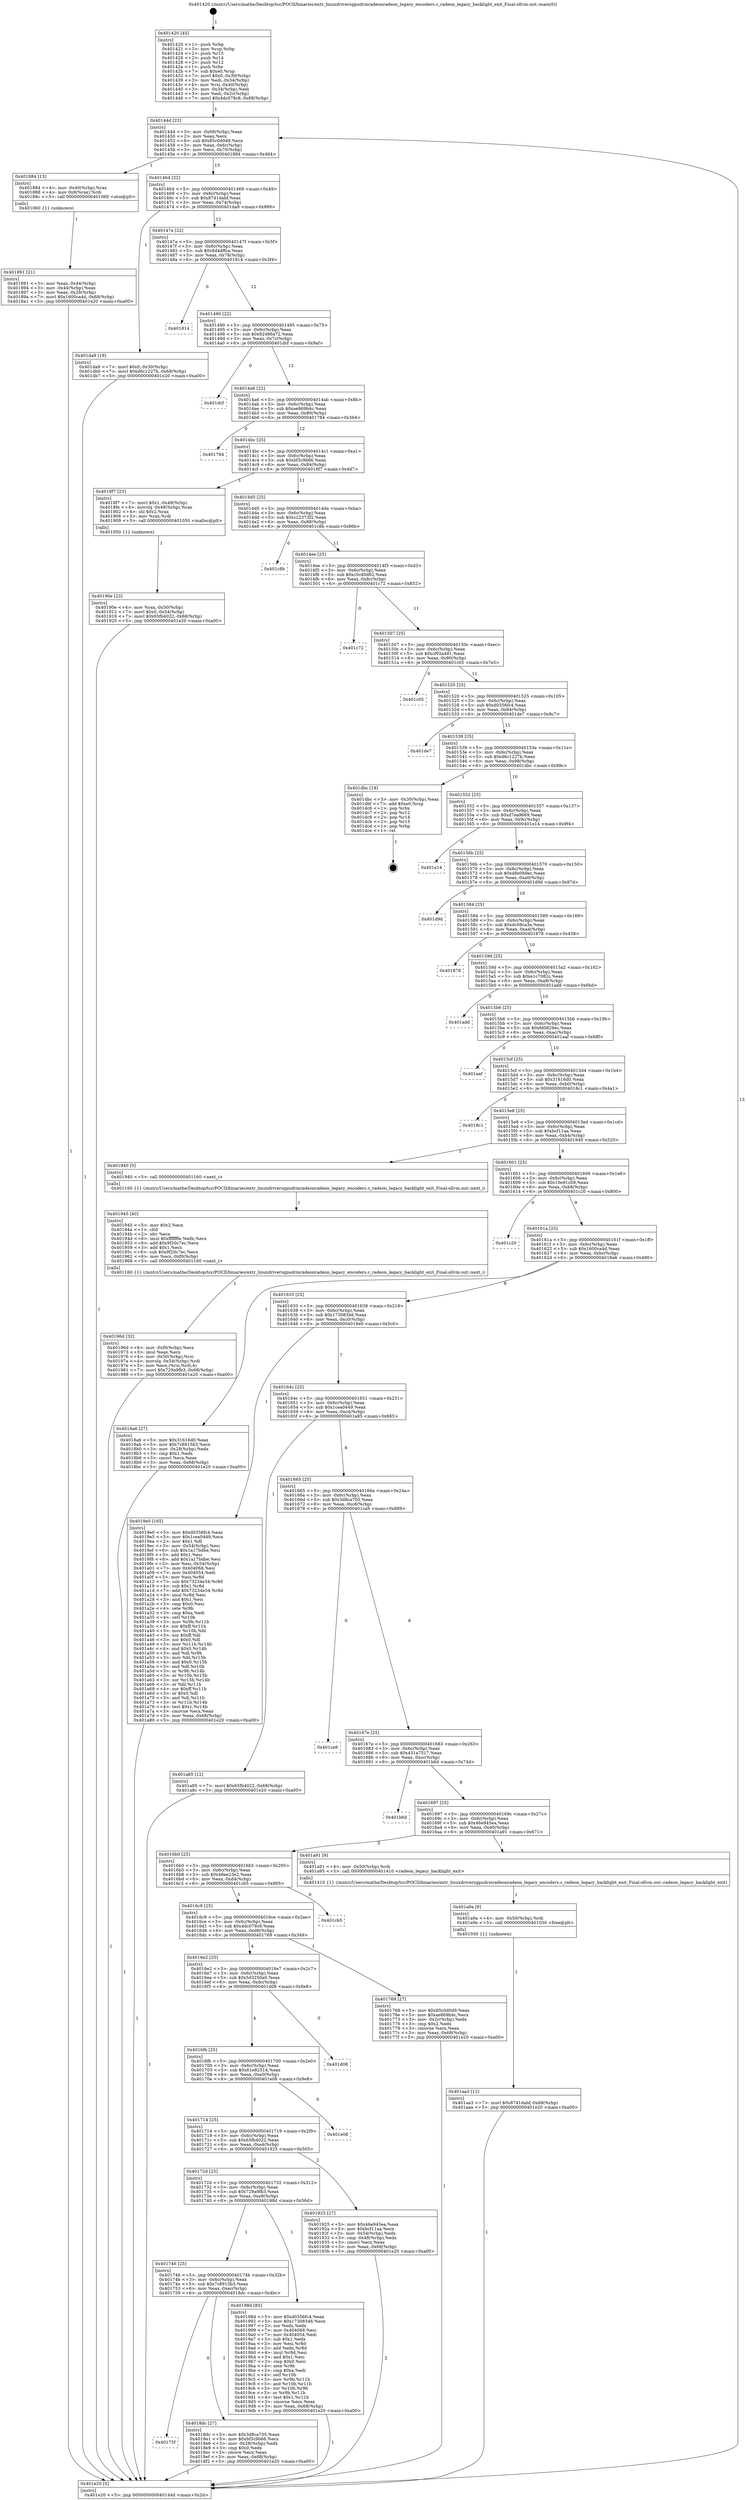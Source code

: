 digraph "0x401420" {
  label = "0x401420 (/mnt/c/Users/mathe/Desktop/tcc/POCII/binaries/extr_linuxdriversgpudrmradeonradeon_legacy_encoders.c_radeon_legacy_backlight_exit_Final-ollvm.out::main(0))"
  labelloc = "t"
  node[shape=record]

  Entry [label="",width=0.3,height=0.3,shape=circle,fillcolor=black,style=filled]
  "0x40144d" [label="{
     0x40144d [23]\l
     | [instrs]\l
     &nbsp;&nbsp;0x40144d \<+3\>: mov -0x68(%rbp),%eax\l
     &nbsp;&nbsp;0x401450 \<+2\>: mov %eax,%ecx\l
     &nbsp;&nbsp;0x401452 \<+6\>: sub $0x85c0d0d9,%ecx\l
     &nbsp;&nbsp;0x401458 \<+3\>: mov %eax,-0x6c(%rbp)\l
     &nbsp;&nbsp;0x40145b \<+3\>: mov %ecx,-0x70(%rbp)\l
     &nbsp;&nbsp;0x40145e \<+6\>: je 0000000000401884 \<main+0x464\>\l
  }"]
  "0x401884" [label="{
     0x401884 [13]\l
     | [instrs]\l
     &nbsp;&nbsp;0x401884 \<+4\>: mov -0x40(%rbp),%rax\l
     &nbsp;&nbsp;0x401888 \<+4\>: mov 0x8(%rax),%rdi\l
     &nbsp;&nbsp;0x40188c \<+5\>: call 0000000000401060 \<atoi@plt\>\l
     | [calls]\l
     &nbsp;&nbsp;0x401060 \{1\} (unknown)\l
  }"]
  "0x401464" [label="{
     0x401464 [22]\l
     | [instrs]\l
     &nbsp;&nbsp;0x401464 \<+5\>: jmp 0000000000401469 \<main+0x49\>\l
     &nbsp;&nbsp;0x401469 \<+3\>: mov -0x6c(%rbp),%eax\l
     &nbsp;&nbsp;0x40146c \<+5\>: sub $0x8741dabf,%eax\l
     &nbsp;&nbsp;0x401471 \<+3\>: mov %eax,-0x74(%rbp)\l
     &nbsp;&nbsp;0x401474 \<+6\>: je 0000000000401da9 \<main+0x989\>\l
  }"]
  Exit [label="",width=0.3,height=0.3,shape=circle,fillcolor=black,style=filled,peripheries=2]
  "0x401da9" [label="{
     0x401da9 [19]\l
     | [instrs]\l
     &nbsp;&nbsp;0x401da9 \<+7\>: movl $0x0,-0x30(%rbp)\l
     &nbsp;&nbsp;0x401db0 \<+7\>: movl $0xd6c1227b,-0x68(%rbp)\l
     &nbsp;&nbsp;0x401db7 \<+5\>: jmp 0000000000401e20 \<main+0xa00\>\l
  }"]
  "0x40147a" [label="{
     0x40147a [22]\l
     | [instrs]\l
     &nbsp;&nbsp;0x40147a \<+5\>: jmp 000000000040147f \<main+0x5f\>\l
     &nbsp;&nbsp;0x40147f \<+3\>: mov -0x6c(%rbp),%eax\l
     &nbsp;&nbsp;0x401482 \<+5\>: sub $0x8d4dffca,%eax\l
     &nbsp;&nbsp;0x401487 \<+3\>: mov %eax,-0x78(%rbp)\l
     &nbsp;&nbsp;0x40148a \<+6\>: je 0000000000401814 \<main+0x3f4\>\l
  }"]
  "0x401aa3" [label="{
     0x401aa3 [12]\l
     | [instrs]\l
     &nbsp;&nbsp;0x401aa3 \<+7\>: movl $0x8741dabf,-0x68(%rbp)\l
     &nbsp;&nbsp;0x401aaa \<+5\>: jmp 0000000000401e20 \<main+0xa00\>\l
  }"]
  "0x401814" [label="{
     0x401814\l
  }", style=dashed]
  "0x401490" [label="{
     0x401490 [22]\l
     | [instrs]\l
     &nbsp;&nbsp;0x401490 \<+5\>: jmp 0000000000401495 \<main+0x75\>\l
     &nbsp;&nbsp;0x401495 \<+3\>: mov -0x6c(%rbp),%eax\l
     &nbsp;&nbsp;0x401498 \<+5\>: sub $0x92486a72,%eax\l
     &nbsp;&nbsp;0x40149d \<+3\>: mov %eax,-0x7c(%rbp)\l
     &nbsp;&nbsp;0x4014a0 \<+6\>: je 0000000000401dcf \<main+0x9af\>\l
  }"]
  "0x401a9a" [label="{
     0x401a9a [9]\l
     | [instrs]\l
     &nbsp;&nbsp;0x401a9a \<+4\>: mov -0x50(%rbp),%rdi\l
     &nbsp;&nbsp;0x401a9e \<+5\>: call 0000000000401030 \<free@plt\>\l
     | [calls]\l
     &nbsp;&nbsp;0x401030 \{1\} (unknown)\l
  }"]
  "0x401dcf" [label="{
     0x401dcf\l
  }", style=dashed]
  "0x4014a6" [label="{
     0x4014a6 [22]\l
     | [instrs]\l
     &nbsp;&nbsp;0x4014a6 \<+5\>: jmp 00000000004014ab \<main+0x8b\>\l
     &nbsp;&nbsp;0x4014ab \<+3\>: mov -0x6c(%rbp),%eax\l
     &nbsp;&nbsp;0x4014ae \<+5\>: sub $0xae869b4c,%eax\l
     &nbsp;&nbsp;0x4014b3 \<+3\>: mov %eax,-0x80(%rbp)\l
     &nbsp;&nbsp;0x4014b6 \<+6\>: je 0000000000401784 \<main+0x364\>\l
  }"]
  "0x40196d" [label="{
     0x40196d [32]\l
     | [instrs]\l
     &nbsp;&nbsp;0x40196d \<+6\>: mov -0xf0(%rbp),%ecx\l
     &nbsp;&nbsp;0x401973 \<+3\>: imul %eax,%ecx\l
     &nbsp;&nbsp;0x401976 \<+4\>: mov -0x50(%rbp),%rsi\l
     &nbsp;&nbsp;0x40197a \<+4\>: movslq -0x54(%rbp),%rdi\l
     &nbsp;&nbsp;0x40197e \<+3\>: mov %ecx,(%rsi,%rdi,4)\l
     &nbsp;&nbsp;0x401981 \<+7\>: movl $0x729a9fb3,-0x68(%rbp)\l
     &nbsp;&nbsp;0x401988 \<+5\>: jmp 0000000000401e20 \<main+0xa00\>\l
  }"]
  "0x401784" [label="{
     0x401784\l
  }", style=dashed]
  "0x4014bc" [label="{
     0x4014bc [25]\l
     | [instrs]\l
     &nbsp;&nbsp;0x4014bc \<+5\>: jmp 00000000004014c1 \<main+0xa1\>\l
     &nbsp;&nbsp;0x4014c1 \<+3\>: mov -0x6c(%rbp),%eax\l
     &nbsp;&nbsp;0x4014c4 \<+5\>: sub $0xbf3c9b66,%eax\l
     &nbsp;&nbsp;0x4014c9 \<+6\>: mov %eax,-0x84(%rbp)\l
     &nbsp;&nbsp;0x4014cf \<+6\>: je 00000000004018f7 \<main+0x4d7\>\l
  }"]
  "0x401945" [label="{
     0x401945 [40]\l
     | [instrs]\l
     &nbsp;&nbsp;0x401945 \<+5\>: mov $0x2,%ecx\l
     &nbsp;&nbsp;0x40194a \<+1\>: cltd\l
     &nbsp;&nbsp;0x40194b \<+2\>: idiv %ecx\l
     &nbsp;&nbsp;0x40194d \<+6\>: imul $0xfffffffe,%edx,%ecx\l
     &nbsp;&nbsp;0x401953 \<+6\>: add $0x9f20c7ec,%ecx\l
     &nbsp;&nbsp;0x401959 \<+3\>: add $0x1,%ecx\l
     &nbsp;&nbsp;0x40195c \<+6\>: sub $0x9f20c7ec,%ecx\l
     &nbsp;&nbsp;0x401962 \<+6\>: mov %ecx,-0xf0(%rbp)\l
     &nbsp;&nbsp;0x401968 \<+5\>: call 0000000000401160 \<next_i\>\l
     | [calls]\l
     &nbsp;&nbsp;0x401160 \{1\} (/mnt/c/Users/mathe/Desktop/tcc/POCII/binaries/extr_linuxdriversgpudrmradeonradeon_legacy_encoders.c_radeon_legacy_backlight_exit_Final-ollvm.out::next_i)\l
  }"]
  "0x4018f7" [label="{
     0x4018f7 [23]\l
     | [instrs]\l
     &nbsp;&nbsp;0x4018f7 \<+7\>: movl $0x1,-0x48(%rbp)\l
     &nbsp;&nbsp;0x4018fe \<+4\>: movslq -0x48(%rbp),%rax\l
     &nbsp;&nbsp;0x401902 \<+4\>: shl $0x2,%rax\l
     &nbsp;&nbsp;0x401906 \<+3\>: mov %rax,%rdi\l
     &nbsp;&nbsp;0x401909 \<+5\>: call 0000000000401050 \<malloc@plt\>\l
     | [calls]\l
     &nbsp;&nbsp;0x401050 \{1\} (unknown)\l
  }"]
  "0x4014d5" [label="{
     0x4014d5 [25]\l
     | [instrs]\l
     &nbsp;&nbsp;0x4014d5 \<+5\>: jmp 00000000004014da \<main+0xba\>\l
     &nbsp;&nbsp;0x4014da \<+3\>: mov -0x6c(%rbp),%eax\l
     &nbsp;&nbsp;0x4014dd \<+5\>: sub $0xc22373f2,%eax\l
     &nbsp;&nbsp;0x4014e2 \<+6\>: mov %eax,-0x88(%rbp)\l
     &nbsp;&nbsp;0x4014e8 \<+6\>: je 0000000000401c8b \<main+0x86b\>\l
  }"]
  "0x40190e" [label="{
     0x40190e [23]\l
     | [instrs]\l
     &nbsp;&nbsp;0x40190e \<+4\>: mov %rax,-0x50(%rbp)\l
     &nbsp;&nbsp;0x401912 \<+7\>: movl $0x0,-0x54(%rbp)\l
     &nbsp;&nbsp;0x401919 \<+7\>: movl $0x65fb4022,-0x68(%rbp)\l
     &nbsp;&nbsp;0x401920 \<+5\>: jmp 0000000000401e20 \<main+0xa00\>\l
  }"]
  "0x401c8b" [label="{
     0x401c8b\l
  }", style=dashed]
  "0x4014ee" [label="{
     0x4014ee [25]\l
     | [instrs]\l
     &nbsp;&nbsp;0x4014ee \<+5\>: jmp 00000000004014f3 \<main+0xd3\>\l
     &nbsp;&nbsp;0x4014f3 \<+3\>: mov -0x6c(%rbp),%eax\l
     &nbsp;&nbsp;0x4014f6 \<+5\>: sub $0xc5cd0d62,%eax\l
     &nbsp;&nbsp;0x4014fb \<+6\>: mov %eax,-0x8c(%rbp)\l
     &nbsp;&nbsp;0x401501 \<+6\>: je 0000000000401c72 \<main+0x852\>\l
  }"]
  "0x40175f" [label="{
     0x40175f\l
  }", style=dashed]
  "0x401c72" [label="{
     0x401c72\l
  }", style=dashed]
  "0x401507" [label="{
     0x401507 [25]\l
     | [instrs]\l
     &nbsp;&nbsp;0x401507 \<+5\>: jmp 000000000040150c \<main+0xec\>\l
     &nbsp;&nbsp;0x40150c \<+3\>: mov -0x6c(%rbp),%eax\l
     &nbsp;&nbsp;0x40150f \<+5\>: sub $0xcf92a481,%eax\l
     &nbsp;&nbsp;0x401514 \<+6\>: mov %eax,-0x90(%rbp)\l
     &nbsp;&nbsp;0x40151a \<+6\>: je 0000000000401c05 \<main+0x7e5\>\l
  }"]
  "0x4018dc" [label="{
     0x4018dc [27]\l
     | [instrs]\l
     &nbsp;&nbsp;0x4018dc \<+5\>: mov $0x3d8ca705,%eax\l
     &nbsp;&nbsp;0x4018e1 \<+5\>: mov $0xbf3c9b66,%ecx\l
     &nbsp;&nbsp;0x4018e6 \<+3\>: mov -0x28(%rbp),%edx\l
     &nbsp;&nbsp;0x4018e9 \<+3\>: cmp $0x0,%edx\l
     &nbsp;&nbsp;0x4018ec \<+3\>: cmove %ecx,%eax\l
     &nbsp;&nbsp;0x4018ef \<+3\>: mov %eax,-0x68(%rbp)\l
     &nbsp;&nbsp;0x4018f2 \<+5\>: jmp 0000000000401e20 \<main+0xa00\>\l
  }"]
  "0x401c05" [label="{
     0x401c05\l
  }", style=dashed]
  "0x401520" [label="{
     0x401520 [25]\l
     | [instrs]\l
     &nbsp;&nbsp;0x401520 \<+5\>: jmp 0000000000401525 \<main+0x105\>\l
     &nbsp;&nbsp;0x401525 \<+3\>: mov -0x6c(%rbp),%eax\l
     &nbsp;&nbsp;0x401528 \<+5\>: sub $0xd0356fc4,%eax\l
     &nbsp;&nbsp;0x40152d \<+6\>: mov %eax,-0x94(%rbp)\l
     &nbsp;&nbsp;0x401533 \<+6\>: je 0000000000401de7 \<main+0x9c7\>\l
  }"]
  "0x401746" [label="{
     0x401746 [25]\l
     | [instrs]\l
     &nbsp;&nbsp;0x401746 \<+5\>: jmp 000000000040174b \<main+0x32b\>\l
     &nbsp;&nbsp;0x40174b \<+3\>: mov -0x6c(%rbp),%eax\l
     &nbsp;&nbsp;0x40174e \<+5\>: sub $0x7c8915b3,%eax\l
     &nbsp;&nbsp;0x401753 \<+6\>: mov %eax,-0xec(%rbp)\l
     &nbsp;&nbsp;0x401759 \<+6\>: je 00000000004018dc \<main+0x4bc\>\l
  }"]
  "0x401de7" [label="{
     0x401de7\l
  }", style=dashed]
  "0x401539" [label="{
     0x401539 [25]\l
     | [instrs]\l
     &nbsp;&nbsp;0x401539 \<+5\>: jmp 000000000040153e \<main+0x11e\>\l
     &nbsp;&nbsp;0x40153e \<+3\>: mov -0x6c(%rbp),%eax\l
     &nbsp;&nbsp;0x401541 \<+5\>: sub $0xd6c1227b,%eax\l
     &nbsp;&nbsp;0x401546 \<+6\>: mov %eax,-0x98(%rbp)\l
     &nbsp;&nbsp;0x40154c \<+6\>: je 0000000000401dbc \<main+0x99c\>\l
  }"]
  "0x40198d" [label="{
     0x40198d [83]\l
     | [instrs]\l
     &nbsp;&nbsp;0x40198d \<+5\>: mov $0xd0356fc4,%eax\l
     &nbsp;&nbsp;0x401992 \<+5\>: mov $0x17308346,%ecx\l
     &nbsp;&nbsp;0x401997 \<+2\>: xor %edx,%edx\l
     &nbsp;&nbsp;0x401999 \<+7\>: mov 0x404068,%esi\l
     &nbsp;&nbsp;0x4019a0 \<+7\>: mov 0x404054,%edi\l
     &nbsp;&nbsp;0x4019a7 \<+3\>: sub $0x1,%edx\l
     &nbsp;&nbsp;0x4019aa \<+3\>: mov %esi,%r8d\l
     &nbsp;&nbsp;0x4019ad \<+3\>: add %edx,%r8d\l
     &nbsp;&nbsp;0x4019b0 \<+4\>: imul %r8d,%esi\l
     &nbsp;&nbsp;0x4019b4 \<+3\>: and $0x1,%esi\l
     &nbsp;&nbsp;0x4019b7 \<+3\>: cmp $0x0,%esi\l
     &nbsp;&nbsp;0x4019ba \<+4\>: sete %r9b\l
     &nbsp;&nbsp;0x4019be \<+3\>: cmp $0xa,%edi\l
     &nbsp;&nbsp;0x4019c1 \<+4\>: setl %r10b\l
     &nbsp;&nbsp;0x4019c5 \<+3\>: mov %r9b,%r11b\l
     &nbsp;&nbsp;0x4019c8 \<+3\>: and %r10b,%r11b\l
     &nbsp;&nbsp;0x4019cb \<+3\>: xor %r10b,%r9b\l
     &nbsp;&nbsp;0x4019ce \<+3\>: or %r9b,%r11b\l
     &nbsp;&nbsp;0x4019d1 \<+4\>: test $0x1,%r11b\l
     &nbsp;&nbsp;0x4019d5 \<+3\>: cmovne %ecx,%eax\l
     &nbsp;&nbsp;0x4019d8 \<+3\>: mov %eax,-0x68(%rbp)\l
     &nbsp;&nbsp;0x4019db \<+5\>: jmp 0000000000401e20 \<main+0xa00\>\l
  }"]
  "0x401dbc" [label="{
     0x401dbc [19]\l
     | [instrs]\l
     &nbsp;&nbsp;0x401dbc \<+3\>: mov -0x30(%rbp),%eax\l
     &nbsp;&nbsp;0x401dbf \<+7\>: add $0xe0,%rsp\l
     &nbsp;&nbsp;0x401dc6 \<+1\>: pop %rbx\l
     &nbsp;&nbsp;0x401dc7 \<+2\>: pop %r12\l
     &nbsp;&nbsp;0x401dc9 \<+2\>: pop %r14\l
     &nbsp;&nbsp;0x401dcb \<+2\>: pop %r15\l
     &nbsp;&nbsp;0x401dcd \<+1\>: pop %rbp\l
     &nbsp;&nbsp;0x401dce \<+1\>: ret\l
  }"]
  "0x401552" [label="{
     0x401552 [25]\l
     | [instrs]\l
     &nbsp;&nbsp;0x401552 \<+5\>: jmp 0000000000401557 \<main+0x137\>\l
     &nbsp;&nbsp;0x401557 \<+3\>: mov -0x6c(%rbp),%eax\l
     &nbsp;&nbsp;0x40155a \<+5\>: sub $0xd7ea9669,%eax\l
     &nbsp;&nbsp;0x40155f \<+6\>: mov %eax,-0x9c(%rbp)\l
     &nbsp;&nbsp;0x401565 \<+6\>: je 0000000000401e14 \<main+0x9f4\>\l
  }"]
  "0x40172d" [label="{
     0x40172d [25]\l
     | [instrs]\l
     &nbsp;&nbsp;0x40172d \<+5\>: jmp 0000000000401732 \<main+0x312\>\l
     &nbsp;&nbsp;0x401732 \<+3\>: mov -0x6c(%rbp),%eax\l
     &nbsp;&nbsp;0x401735 \<+5\>: sub $0x729a9fb3,%eax\l
     &nbsp;&nbsp;0x40173a \<+6\>: mov %eax,-0xe8(%rbp)\l
     &nbsp;&nbsp;0x401740 \<+6\>: je 000000000040198d \<main+0x56d\>\l
  }"]
  "0x401e14" [label="{
     0x401e14\l
  }", style=dashed]
  "0x40156b" [label="{
     0x40156b [25]\l
     | [instrs]\l
     &nbsp;&nbsp;0x40156b \<+5\>: jmp 0000000000401570 \<main+0x150\>\l
     &nbsp;&nbsp;0x401570 \<+3\>: mov -0x6c(%rbp),%eax\l
     &nbsp;&nbsp;0x401573 \<+5\>: sub $0xd8e0b9ec,%eax\l
     &nbsp;&nbsp;0x401578 \<+6\>: mov %eax,-0xa0(%rbp)\l
     &nbsp;&nbsp;0x40157e \<+6\>: je 0000000000401d9d \<main+0x97d\>\l
  }"]
  "0x401925" [label="{
     0x401925 [27]\l
     | [instrs]\l
     &nbsp;&nbsp;0x401925 \<+5\>: mov $0x46e945ea,%eax\l
     &nbsp;&nbsp;0x40192a \<+5\>: mov $0xbcf11aa,%ecx\l
     &nbsp;&nbsp;0x40192f \<+3\>: mov -0x54(%rbp),%edx\l
     &nbsp;&nbsp;0x401932 \<+3\>: cmp -0x48(%rbp),%edx\l
     &nbsp;&nbsp;0x401935 \<+3\>: cmovl %ecx,%eax\l
     &nbsp;&nbsp;0x401938 \<+3\>: mov %eax,-0x68(%rbp)\l
     &nbsp;&nbsp;0x40193b \<+5\>: jmp 0000000000401e20 \<main+0xa00\>\l
  }"]
  "0x401d9d" [label="{
     0x401d9d\l
  }", style=dashed]
  "0x401584" [label="{
     0x401584 [25]\l
     | [instrs]\l
     &nbsp;&nbsp;0x401584 \<+5\>: jmp 0000000000401589 \<main+0x169\>\l
     &nbsp;&nbsp;0x401589 \<+3\>: mov -0x6c(%rbp),%eax\l
     &nbsp;&nbsp;0x40158c \<+5\>: sub $0xdc08ca3e,%eax\l
     &nbsp;&nbsp;0x401591 \<+6\>: mov %eax,-0xa4(%rbp)\l
     &nbsp;&nbsp;0x401597 \<+6\>: je 0000000000401878 \<main+0x458\>\l
  }"]
  "0x401714" [label="{
     0x401714 [25]\l
     | [instrs]\l
     &nbsp;&nbsp;0x401714 \<+5\>: jmp 0000000000401719 \<main+0x2f9\>\l
     &nbsp;&nbsp;0x401719 \<+3\>: mov -0x6c(%rbp),%eax\l
     &nbsp;&nbsp;0x40171c \<+5\>: sub $0x65fb4022,%eax\l
     &nbsp;&nbsp;0x401721 \<+6\>: mov %eax,-0xe4(%rbp)\l
     &nbsp;&nbsp;0x401727 \<+6\>: je 0000000000401925 \<main+0x505\>\l
  }"]
  "0x401878" [label="{
     0x401878\l
  }", style=dashed]
  "0x40159d" [label="{
     0x40159d [25]\l
     | [instrs]\l
     &nbsp;&nbsp;0x40159d \<+5\>: jmp 00000000004015a2 \<main+0x182\>\l
     &nbsp;&nbsp;0x4015a2 \<+3\>: mov -0x6c(%rbp),%eax\l
     &nbsp;&nbsp;0x4015a5 \<+5\>: sub $0xe1c7082c,%eax\l
     &nbsp;&nbsp;0x4015aa \<+6\>: mov %eax,-0xa8(%rbp)\l
     &nbsp;&nbsp;0x4015b0 \<+6\>: je 0000000000401add \<main+0x6bd\>\l
  }"]
  "0x401e08" [label="{
     0x401e08\l
  }", style=dashed]
  "0x401add" [label="{
     0x401add\l
  }", style=dashed]
  "0x4015b6" [label="{
     0x4015b6 [25]\l
     | [instrs]\l
     &nbsp;&nbsp;0x4015b6 \<+5\>: jmp 00000000004015bb \<main+0x19b\>\l
     &nbsp;&nbsp;0x4015bb \<+3\>: mov -0x6c(%rbp),%eax\l
     &nbsp;&nbsp;0x4015be \<+5\>: sub $0xfd0829ec,%eax\l
     &nbsp;&nbsp;0x4015c3 \<+6\>: mov %eax,-0xac(%rbp)\l
     &nbsp;&nbsp;0x4015c9 \<+6\>: je 0000000000401aaf \<main+0x68f\>\l
  }"]
  "0x4016fb" [label="{
     0x4016fb [25]\l
     | [instrs]\l
     &nbsp;&nbsp;0x4016fb \<+5\>: jmp 0000000000401700 \<main+0x2e0\>\l
     &nbsp;&nbsp;0x401700 \<+3\>: mov -0x6c(%rbp),%eax\l
     &nbsp;&nbsp;0x401703 \<+5\>: sub $0x61e82514,%eax\l
     &nbsp;&nbsp;0x401708 \<+6\>: mov %eax,-0xe0(%rbp)\l
     &nbsp;&nbsp;0x40170e \<+6\>: je 0000000000401e08 \<main+0x9e8\>\l
  }"]
  "0x401aaf" [label="{
     0x401aaf\l
  }", style=dashed]
  "0x4015cf" [label="{
     0x4015cf [25]\l
     | [instrs]\l
     &nbsp;&nbsp;0x4015cf \<+5\>: jmp 00000000004015d4 \<main+0x1b4\>\l
     &nbsp;&nbsp;0x4015d4 \<+3\>: mov -0x6c(%rbp),%eax\l
     &nbsp;&nbsp;0x4015d7 \<+5\>: sub $0x31616d0,%eax\l
     &nbsp;&nbsp;0x4015dc \<+6\>: mov %eax,-0xb0(%rbp)\l
     &nbsp;&nbsp;0x4015e2 \<+6\>: je 00000000004018c1 \<main+0x4a1\>\l
  }"]
  "0x401d08" [label="{
     0x401d08\l
  }", style=dashed]
  "0x4018c1" [label="{
     0x4018c1\l
  }", style=dashed]
  "0x4015e8" [label="{
     0x4015e8 [25]\l
     | [instrs]\l
     &nbsp;&nbsp;0x4015e8 \<+5\>: jmp 00000000004015ed \<main+0x1cd\>\l
     &nbsp;&nbsp;0x4015ed \<+3\>: mov -0x6c(%rbp),%eax\l
     &nbsp;&nbsp;0x4015f0 \<+5\>: sub $0xbcf11aa,%eax\l
     &nbsp;&nbsp;0x4015f5 \<+6\>: mov %eax,-0xb4(%rbp)\l
     &nbsp;&nbsp;0x4015fb \<+6\>: je 0000000000401940 \<main+0x520\>\l
  }"]
  "0x401891" [label="{
     0x401891 [21]\l
     | [instrs]\l
     &nbsp;&nbsp;0x401891 \<+3\>: mov %eax,-0x44(%rbp)\l
     &nbsp;&nbsp;0x401894 \<+3\>: mov -0x44(%rbp),%eax\l
     &nbsp;&nbsp;0x401897 \<+3\>: mov %eax,-0x28(%rbp)\l
     &nbsp;&nbsp;0x40189a \<+7\>: movl $0x1600ca4d,-0x68(%rbp)\l
     &nbsp;&nbsp;0x4018a1 \<+5\>: jmp 0000000000401e20 \<main+0xa00\>\l
  }"]
  "0x401940" [label="{
     0x401940 [5]\l
     | [instrs]\l
     &nbsp;&nbsp;0x401940 \<+5\>: call 0000000000401160 \<next_i\>\l
     | [calls]\l
     &nbsp;&nbsp;0x401160 \{1\} (/mnt/c/Users/mathe/Desktop/tcc/POCII/binaries/extr_linuxdriversgpudrmradeonradeon_legacy_encoders.c_radeon_legacy_backlight_exit_Final-ollvm.out::next_i)\l
  }"]
  "0x401601" [label="{
     0x401601 [25]\l
     | [instrs]\l
     &nbsp;&nbsp;0x401601 \<+5\>: jmp 0000000000401606 \<main+0x1e6\>\l
     &nbsp;&nbsp;0x401606 \<+3\>: mov -0x6c(%rbp),%eax\l
     &nbsp;&nbsp;0x401609 \<+5\>: sub $0x10e91c09,%eax\l
     &nbsp;&nbsp;0x40160e \<+6\>: mov %eax,-0xb8(%rbp)\l
     &nbsp;&nbsp;0x401614 \<+6\>: je 0000000000401c20 \<main+0x800\>\l
  }"]
  "0x401420" [label="{
     0x401420 [45]\l
     | [instrs]\l
     &nbsp;&nbsp;0x401420 \<+1\>: push %rbp\l
     &nbsp;&nbsp;0x401421 \<+3\>: mov %rsp,%rbp\l
     &nbsp;&nbsp;0x401424 \<+2\>: push %r15\l
     &nbsp;&nbsp;0x401426 \<+2\>: push %r14\l
     &nbsp;&nbsp;0x401428 \<+2\>: push %r12\l
     &nbsp;&nbsp;0x40142a \<+1\>: push %rbx\l
     &nbsp;&nbsp;0x40142b \<+7\>: sub $0xe0,%rsp\l
     &nbsp;&nbsp;0x401432 \<+7\>: movl $0x0,-0x30(%rbp)\l
     &nbsp;&nbsp;0x401439 \<+3\>: mov %edi,-0x34(%rbp)\l
     &nbsp;&nbsp;0x40143c \<+4\>: mov %rsi,-0x40(%rbp)\l
     &nbsp;&nbsp;0x401440 \<+3\>: mov -0x34(%rbp),%edi\l
     &nbsp;&nbsp;0x401443 \<+3\>: mov %edi,-0x2c(%rbp)\l
     &nbsp;&nbsp;0x401446 \<+7\>: movl $0x4dc078c8,-0x68(%rbp)\l
  }"]
  "0x401c20" [label="{
     0x401c20\l
  }", style=dashed]
  "0x40161a" [label="{
     0x40161a [25]\l
     | [instrs]\l
     &nbsp;&nbsp;0x40161a \<+5\>: jmp 000000000040161f \<main+0x1ff\>\l
     &nbsp;&nbsp;0x40161f \<+3\>: mov -0x6c(%rbp),%eax\l
     &nbsp;&nbsp;0x401622 \<+5\>: sub $0x1600ca4d,%eax\l
     &nbsp;&nbsp;0x401627 \<+6\>: mov %eax,-0xbc(%rbp)\l
     &nbsp;&nbsp;0x40162d \<+6\>: je 00000000004018a6 \<main+0x486\>\l
  }"]
  "0x401e20" [label="{
     0x401e20 [5]\l
     | [instrs]\l
     &nbsp;&nbsp;0x401e20 \<+5\>: jmp 000000000040144d \<main+0x2d\>\l
  }"]
  "0x4018a6" [label="{
     0x4018a6 [27]\l
     | [instrs]\l
     &nbsp;&nbsp;0x4018a6 \<+5\>: mov $0x31616d0,%eax\l
     &nbsp;&nbsp;0x4018ab \<+5\>: mov $0x7c8915b3,%ecx\l
     &nbsp;&nbsp;0x4018b0 \<+3\>: mov -0x28(%rbp),%edx\l
     &nbsp;&nbsp;0x4018b3 \<+3\>: cmp $0x1,%edx\l
     &nbsp;&nbsp;0x4018b6 \<+3\>: cmovl %ecx,%eax\l
     &nbsp;&nbsp;0x4018b9 \<+3\>: mov %eax,-0x68(%rbp)\l
     &nbsp;&nbsp;0x4018bc \<+5\>: jmp 0000000000401e20 \<main+0xa00\>\l
  }"]
  "0x401633" [label="{
     0x401633 [25]\l
     | [instrs]\l
     &nbsp;&nbsp;0x401633 \<+5\>: jmp 0000000000401638 \<main+0x218\>\l
     &nbsp;&nbsp;0x401638 \<+3\>: mov -0x6c(%rbp),%eax\l
     &nbsp;&nbsp;0x40163b \<+5\>: sub $0x17308346,%eax\l
     &nbsp;&nbsp;0x401640 \<+6\>: mov %eax,-0xc0(%rbp)\l
     &nbsp;&nbsp;0x401646 \<+6\>: je 00000000004019e0 \<main+0x5c0\>\l
  }"]
  "0x4016e2" [label="{
     0x4016e2 [25]\l
     | [instrs]\l
     &nbsp;&nbsp;0x4016e2 \<+5\>: jmp 00000000004016e7 \<main+0x2c7\>\l
     &nbsp;&nbsp;0x4016e7 \<+3\>: mov -0x6c(%rbp),%eax\l
     &nbsp;&nbsp;0x4016ea \<+5\>: sub $0x5d3250a0,%eax\l
     &nbsp;&nbsp;0x4016ef \<+6\>: mov %eax,-0xdc(%rbp)\l
     &nbsp;&nbsp;0x4016f5 \<+6\>: je 0000000000401d08 \<main+0x8e8\>\l
  }"]
  "0x4019e0" [label="{
     0x4019e0 [165]\l
     | [instrs]\l
     &nbsp;&nbsp;0x4019e0 \<+5\>: mov $0xd0356fc4,%eax\l
     &nbsp;&nbsp;0x4019e5 \<+5\>: mov $0x1cea0449,%ecx\l
     &nbsp;&nbsp;0x4019ea \<+2\>: mov $0x1,%dl\l
     &nbsp;&nbsp;0x4019ec \<+3\>: mov -0x54(%rbp),%esi\l
     &nbsp;&nbsp;0x4019ef \<+6\>: sub $0x1a17bdbe,%esi\l
     &nbsp;&nbsp;0x4019f5 \<+3\>: add $0x1,%esi\l
     &nbsp;&nbsp;0x4019f8 \<+6\>: add $0x1a17bdbe,%esi\l
     &nbsp;&nbsp;0x4019fe \<+3\>: mov %esi,-0x54(%rbp)\l
     &nbsp;&nbsp;0x401a01 \<+7\>: mov 0x404068,%esi\l
     &nbsp;&nbsp;0x401a08 \<+7\>: mov 0x404054,%edi\l
     &nbsp;&nbsp;0x401a0f \<+3\>: mov %esi,%r8d\l
     &nbsp;&nbsp;0x401a12 \<+7\>: sub $0x73234e34,%r8d\l
     &nbsp;&nbsp;0x401a19 \<+4\>: sub $0x1,%r8d\l
     &nbsp;&nbsp;0x401a1d \<+7\>: add $0x73234e34,%r8d\l
     &nbsp;&nbsp;0x401a24 \<+4\>: imul %r8d,%esi\l
     &nbsp;&nbsp;0x401a28 \<+3\>: and $0x1,%esi\l
     &nbsp;&nbsp;0x401a2b \<+3\>: cmp $0x0,%esi\l
     &nbsp;&nbsp;0x401a2e \<+4\>: sete %r9b\l
     &nbsp;&nbsp;0x401a32 \<+3\>: cmp $0xa,%edi\l
     &nbsp;&nbsp;0x401a35 \<+4\>: setl %r10b\l
     &nbsp;&nbsp;0x401a39 \<+3\>: mov %r9b,%r11b\l
     &nbsp;&nbsp;0x401a3c \<+4\>: xor $0xff,%r11b\l
     &nbsp;&nbsp;0x401a40 \<+3\>: mov %r10b,%bl\l
     &nbsp;&nbsp;0x401a43 \<+3\>: xor $0xff,%bl\l
     &nbsp;&nbsp;0x401a46 \<+3\>: xor $0x0,%dl\l
     &nbsp;&nbsp;0x401a49 \<+3\>: mov %r11b,%r14b\l
     &nbsp;&nbsp;0x401a4c \<+4\>: and $0x0,%r14b\l
     &nbsp;&nbsp;0x401a50 \<+3\>: and %dl,%r9b\l
     &nbsp;&nbsp;0x401a53 \<+3\>: mov %bl,%r15b\l
     &nbsp;&nbsp;0x401a56 \<+4\>: and $0x0,%r15b\l
     &nbsp;&nbsp;0x401a5a \<+3\>: and %dl,%r10b\l
     &nbsp;&nbsp;0x401a5d \<+3\>: or %r9b,%r14b\l
     &nbsp;&nbsp;0x401a60 \<+3\>: or %r10b,%r15b\l
     &nbsp;&nbsp;0x401a63 \<+3\>: xor %r15b,%r14b\l
     &nbsp;&nbsp;0x401a66 \<+3\>: or %bl,%r11b\l
     &nbsp;&nbsp;0x401a69 \<+4\>: xor $0xff,%r11b\l
     &nbsp;&nbsp;0x401a6d \<+3\>: or $0x0,%dl\l
     &nbsp;&nbsp;0x401a70 \<+3\>: and %dl,%r11b\l
     &nbsp;&nbsp;0x401a73 \<+3\>: or %r11b,%r14b\l
     &nbsp;&nbsp;0x401a76 \<+4\>: test $0x1,%r14b\l
     &nbsp;&nbsp;0x401a7a \<+3\>: cmovne %ecx,%eax\l
     &nbsp;&nbsp;0x401a7d \<+3\>: mov %eax,-0x68(%rbp)\l
     &nbsp;&nbsp;0x401a80 \<+5\>: jmp 0000000000401e20 \<main+0xa00\>\l
  }"]
  "0x40164c" [label="{
     0x40164c [25]\l
     | [instrs]\l
     &nbsp;&nbsp;0x40164c \<+5\>: jmp 0000000000401651 \<main+0x231\>\l
     &nbsp;&nbsp;0x401651 \<+3\>: mov -0x6c(%rbp),%eax\l
     &nbsp;&nbsp;0x401654 \<+5\>: sub $0x1cea0449,%eax\l
     &nbsp;&nbsp;0x401659 \<+6\>: mov %eax,-0xc4(%rbp)\l
     &nbsp;&nbsp;0x40165f \<+6\>: je 0000000000401a85 \<main+0x665\>\l
  }"]
  "0x401769" [label="{
     0x401769 [27]\l
     | [instrs]\l
     &nbsp;&nbsp;0x401769 \<+5\>: mov $0x85c0d0d9,%eax\l
     &nbsp;&nbsp;0x40176e \<+5\>: mov $0xae869b4c,%ecx\l
     &nbsp;&nbsp;0x401773 \<+3\>: mov -0x2c(%rbp),%edx\l
     &nbsp;&nbsp;0x401776 \<+3\>: cmp $0x2,%edx\l
     &nbsp;&nbsp;0x401779 \<+3\>: cmovne %ecx,%eax\l
     &nbsp;&nbsp;0x40177c \<+3\>: mov %eax,-0x68(%rbp)\l
     &nbsp;&nbsp;0x40177f \<+5\>: jmp 0000000000401e20 \<main+0xa00\>\l
  }"]
  "0x401a85" [label="{
     0x401a85 [12]\l
     | [instrs]\l
     &nbsp;&nbsp;0x401a85 \<+7\>: movl $0x65fb4022,-0x68(%rbp)\l
     &nbsp;&nbsp;0x401a8c \<+5\>: jmp 0000000000401e20 \<main+0xa00\>\l
  }"]
  "0x401665" [label="{
     0x401665 [25]\l
     | [instrs]\l
     &nbsp;&nbsp;0x401665 \<+5\>: jmp 000000000040166a \<main+0x24a\>\l
     &nbsp;&nbsp;0x40166a \<+3\>: mov -0x6c(%rbp),%eax\l
     &nbsp;&nbsp;0x40166d \<+5\>: sub $0x3d8ca705,%eax\l
     &nbsp;&nbsp;0x401672 \<+6\>: mov %eax,-0xc8(%rbp)\l
     &nbsp;&nbsp;0x401678 \<+6\>: je 0000000000401ca9 \<main+0x889\>\l
  }"]
  "0x4016c9" [label="{
     0x4016c9 [25]\l
     | [instrs]\l
     &nbsp;&nbsp;0x4016c9 \<+5\>: jmp 00000000004016ce \<main+0x2ae\>\l
     &nbsp;&nbsp;0x4016ce \<+3\>: mov -0x6c(%rbp),%eax\l
     &nbsp;&nbsp;0x4016d1 \<+5\>: sub $0x4dc078c8,%eax\l
     &nbsp;&nbsp;0x4016d6 \<+6\>: mov %eax,-0xd8(%rbp)\l
     &nbsp;&nbsp;0x4016dc \<+6\>: je 0000000000401769 \<main+0x349\>\l
  }"]
  "0x401ca9" [label="{
     0x401ca9\l
  }", style=dashed]
  "0x40167e" [label="{
     0x40167e [25]\l
     | [instrs]\l
     &nbsp;&nbsp;0x40167e \<+5\>: jmp 0000000000401683 \<main+0x263\>\l
     &nbsp;&nbsp;0x401683 \<+3\>: mov -0x6c(%rbp),%eax\l
     &nbsp;&nbsp;0x401686 \<+5\>: sub $0x451a7517,%eax\l
     &nbsp;&nbsp;0x40168b \<+6\>: mov %eax,-0xcc(%rbp)\l
     &nbsp;&nbsp;0x401691 \<+6\>: je 0000000000401b6d \<main+0x74d\>\l
  }"]
  "0x401cb5" [label="{
     0x401cb5\l
  }", style=dashed]
  "0x401b6d" [label="{
     0x401b6d\l
  }", style=dashed]
  "0x401697" [label="{
     0x401697 [25]\l
     | [instrs]\l
     &nbsp;&nbsp;0x401697 \<+5\>: jmp 000000000040169c \<main+0x27c\>\l
     &nbsp;&nbsp;0x40169c \<+3\>: mov -0x6c(%rbp),%eax\l
     &nbsp;&nbsp;0x40169f \<+5\>: sub $0x46e945ea,%eax\l
     &nbsp;&nbsp;0x4016a4 \<+6\>: mov %eax,-0xd0(%rbp)\l
     &nbsp;&nbsp;0x4016aa \<+6\>: je 0000000000401a91 \<main+0x671\>\l
  }"]
  "0x4016b0" [label="{
     0x4016b0 [25]\l
     | [instrs]\l
     &nbsp;&nbsp;0x4016b0 \<+5\>: jmp 00000000004016b5 \<main+0x295\>\l
     &nbsp;&nbsp;0x4016b5 \<+3\>: mov -0x6c(%rbp),%eax\l
     &nbsp;&nbsp;0x4016b8 \<+5\>: sub $0x48ee23e2,%eax\l
     &nbsp;&nbsp;0x4016bd \<+6\>: mov %eax,-0xd4(%rbp)\l
     &nbsp;&nbsp;0x4016c3 \<+6\>: je 0000000000401cb5 \<main+0x895\>\l
  }"]
  "0x401a91" [label="{
     0x401a91 [9]\l
     | [instrs]\l
     &nbsp;&nbsp;0x401a91 \<+4\>: mov -0x50(%rbp),%rdi\l
     &nbsp;&nbsp;0x401a95 \<+5\>: call 0000000000401410 \<radeon_legacy_backlight_exit\>\l
     | [calls]\l
     &nbsp;&nbsp;0x401410 \{1\} (/mnt/c/Users/mathe/Desktop/tcc/POCII/binaries/extr_linuxdriversgpudrmradeonradeon_legacy_encoders.c_radeon_legacy_backlight_exit_Final-ollvm.out::radeon_legacy_backlight_exit)\l
  }"]
  Entry -> "0x401420" [label=" 1"]
  "0x40144d" -> "0x401884" [label=" 1"]
  "0x40144d" -> "0x401464" [label=" 13"]
  "0x401dbc" -> Exit [label=" 1"]
  "0x401464" -> "0x401da9" [label=" 1"]
  "0x401464" -> "0x40147a" [label=" 12"]
  "0x401da9" -> "0x401e20" [label=" 1"]
  "0x40147a" -> "0x401814" [label=" 0"]
  "0x40147a" -> "0x401490" [label=" 12"]
  "0x401aa3" -> "0x401e20" [label=" 1"]
  "0x401490" -> "0x401dcf" [label=" 0"]
  "0x401490" -> "0x4014a6" [label=" 12"]
  "0x401a9a" -> "0x401aa3" [label=" 1"]
  "0x4014a6" -> "0x401784" [label=" 0"]
  "0x4014a6" -> "0x4014bc" [label=" 12"]
  "0x401a91" -> "0x401a9a" [label=" 1"]
  "0x4014bc" -> "0x4018f7" [label=" 1"]
  "0x4014bc" -> "0x4014d5" [label=" 11"]
  "0x401a85" -> "0x401e20" [label=" 1"]
  "0x4014d5" -> "0x401c8b" [label=" 0"]
  "0x4014d5" -> "0x4014ee" [label=" 11"]
  "0x4019e0" -> "0x401e20" [label=" 1"]
  "0x4014ee" -> "0x401c72" [label=" 0"]
  "0x4014ee" -> "0x401507" [label=" 11"]
  "0x40198d" -> "0x401e20" [label=" 1"]
  "0x401507" -> "0x401c05" [label=" 0"]
  "0x401507" -> "0x401520" [label=" 11"]
  "0x40196d" -> "0x401e20" [label=" 1"]
  "0x401520" -> "0x401de7" [label=" 0"]
  "0x401520" -> "0x401539" [label=" 11"]
  "0x401940" -> "0x401945" [label=" 1"]
  "0x401539" -> "0x401dbc" [label=" 1"]
  "0x401539" -> "0x401552" [label=" 10"]
  "0x401925" -> "0x401e20" [label=" 2"]
  "0x401552" -> "0x401e14" [label=" 0"]
  "0x401552" -> "0x40156b" [label=" 10"]
  "0x4018f7" -> "0x40190e" [label=" 1"]
  "0x40156b" -> "0x401d9d" [label=" 0"]
  "0x40156b" -> "0x401584" [label=" 10"]
  "0x4018dc" -> "0x401e20" [label=" 1"]
  "0x401584" -> "0x401878" [label=" 0"]
  "0x401584" -> "0x40159d" [label=" 10"]
  "0x401746" -> "0x4018dc" [label=" 1"]
  "0x40159d" -> "0x401add" [label=" 0"]
  "0x40159d" -> "0x4015b6" [label=" 10"]
  "0x401945" -> "0x40196d" [label=" 1"]
  "0x4015b6" -> "0x401aaf" [label=" 0"]
  "0x4015b6" -> "0x4015cf" [label=" 10"]
  "0x40172d" -> "0x40198d" [label=" 1"]
  "0x4015cf" -> "0x4018c1" [label=" 0"]
  "0x4015cf" -> "0x4015e8" [label=" 10"]
  "0x40190e" -> "0x401e20" [label=" 1"]
  "0x4015e8" -> "0x401940" [label=" 1"]
  "0x4015e8" -> "0x401601" [label=" 9"]
  "0x401714" -> "0x401925" [label=" 2"]
  "0x401601" -> "0x401c20" [label=" 0"]
  "0x401601" -> "0x40161a" [label=" 9"]
  "0x401746" -> "0x40175f" [label=" 0"]
  "0x40161a" -> "0x4018a6" [label=" 1"]
  "0x40161a" -> "0x401633" [label=" 8"]
  "0x4016fb" -> "0x401714" [label=" 4"]
  "0x401633" -> "0x4019e0" [label=" 1"]
  "0x401633" -> "0x40164c" [label=" 7"]
  "0x4016fb" -> "0x401e08" [label=" 0"]
  "0x40164c" -> "0x401a85" [label=" 1"]
  "0x40164c" -> "0x401665" [label=" 6"]
  "0x40172d" -> "0x401746" [label=" 1"]
  "0x401665" -> "0x401ca9" [label=" 0"]
  "0x401665" -> "0x40167e" [label=" 6"]
  "0x4016e2" -> "0x401d08" [label=" 0"]
  "0x40167e" -> "0x401b6d" [label=" 0"]
  "0x40167e" -> "0x401697" [label=" 6"]
  "0x401714" -> "0x40172d" [label=" 2"]
  "0x401697" -> "0x401a91" [label=" 1"]
  "0x401697" -> "0x4016b0" [label=" 5"]
  "0x4018a6" -> "0x401e20" [label=" 1"]
  "0x4016b0" -> "0x401cb5" [label=" 0"]
  "0x4016b0" -> "0x4016c9" [label=" 5"]
  "0x4016e2" -> "0x4016fb" [label=" 4"]
  "0x4016c9" -> "0x401769" [label=" 1"]
  "0x4016c9" -> "0x4016e2" [label=" 4"]
  "0x401769" -> "0x401e20" [label=" 1"]
  "0x401420" -> "0x40144d" [label=" 1"]
  "0x401e20" -> "0x40144d" [label=" 13"]
  "0x401884" -> "0x401891" [label=" 1"]
  "0x401891" -> "0x401e20" [label=" 1"]
}

